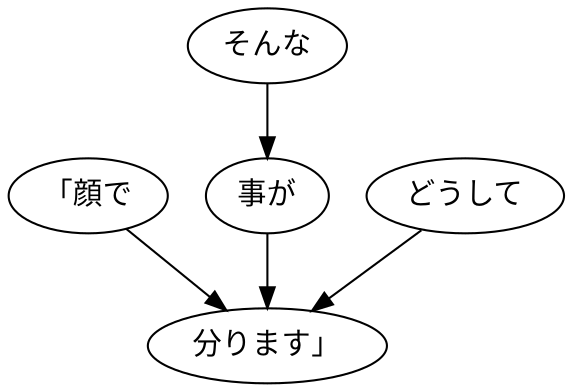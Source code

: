digraph graph3048 {
	node0 [label="「顔で"];
	node1 [label="そんな"];
	node2 [label="事が"];
	node3 [label="どうして"];
	node4 [label="分ります」"];
	node0 -> node4;
	node1 -> node2;
	node2 -> node4;
	node3 -> node4;
}
